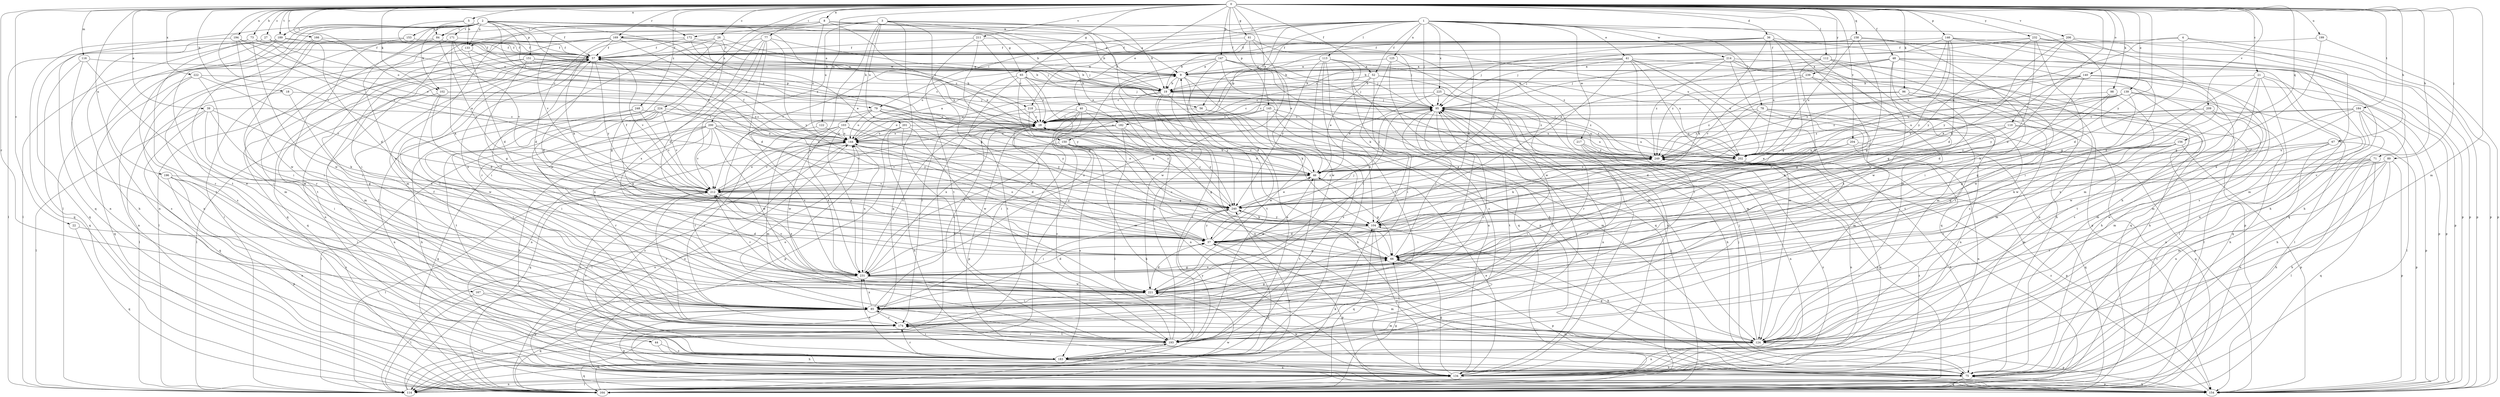 strict digraph  {
0;
1;
2;
3;
4;
5;
8;
9;
18;
19;
21;
22;
26;
27;
28;
36;
37;
39;
40;
41;
44;
46;
48;
52;
56;
57;
61;
65;
66;
67;
71;
73;
75;
77;
78;
79;
84;
85;
89;
95;
96;
98;
102;
103;
104;
110;
112;
113;
114;
116;
122;
124;
125;
133;
134;
139;
140;
144;
145;
146;
147;
150;
151;
153;
154;
156;
158;
164;
166;
167;
169;
171;
172;
174;
182;
183;
184;
189;
193;
194;
196;
199;
200;
201;
202;
204;
206;
209;
211;
212;
214;
217;
218;
221;
222;
224;
225;
231;
232;
239;
240;
248;
249;
0 -> 5  [label=a];
0 -> 8  [label=a];
0 -> 18  [label=b];
0 -> 21  [label=c];
0 -> 22  [label=c];
0 -> 26  [label=c];
0 -> 27  [label=c];
0 -> 36  [label=d];
0 -> 39  [label=e];
0 -> 40  [label=e];
0 -> 48  [label=f];
0 -> 52  [label=f];
0 -> 61  [label=g];
0 -> 65  [label=g];
0 -> 67  [label=h];
0 -> 71  [label=h];
0 -> 73  [label=h];
0 -> 77  [label=i];
0 -> 89  [label=j];
0 -> 96  [label=k];
0 -> 98  [label=k];
0 -> 102  [label=k];
0 -> 110  [label=l];
0 -> 112  [label=l];
0 -> 116  [label=m];
0 -> 122  [label=m];
0 -> 124  [label=m];
0 -> 139  [label=o];
0 -> 140  [label=o];
0 -> 144  [label=o];
0 -> 145  [label=p];
0 -> 146  [label=p];
0 -> 147  [label=p];
0 -> 156  [label=q];
0 -> 158  [label=q];
0 -> 166  [label=r];
0 -> 167  [label=r];
0 -> 169  [label=r];
0 -> 182  [label=s];
0 -> 184  [label=t];
0 -> 189  [label=t];
0 -> 194  [label=u];
0 -> 196  [label=u];
0 -> 199  [label=u];
0 -> 204  [label=v];
0 -> 206  [label=v];
0 -> 209  [label=v];
0 -> 211  [label=v];
0 -> 212  [label=v];
0 -> 222  [label=x];
0 -> 224  [label=x];
0 -> 232  [label=y];
0 -> 239  [label=y];
0 -> 240  [label=y];
0 -> 248  [label=z];
1 -> 37  [label=d];
1 -> 41  [label=e];
1 -> 52  [label=f];
1 -> 56  [label=f];
1 -> 75  [label=h];
1 -> 78  [label=i];
1 -> 79  [label=i];
1 -> 95  [label=j];
1 -> 113  [label=l];
1 -> 124  [label=m];
1 -> 125  [label=n];
1 -> 133  [label=n];
1 -> 150  [label=p];
1 -> 169  [label=r];
1 -> 214  [label=w];
1 -> 217  [label=w];
1 -> 218  [label=w];
1 -> 225  [label=x];
1 -> 240  [label=y];
2 -> 9  [label=a];
2 -> 19  [label=b];
2 -> 44  [label=e];
2 -> 46  [label=e];
2 -> 65  [label=g];
2 -> 79  [label=i];
2 -> 84  [label=i];
2 -> 102  [label=k];
2 -> 114  [label=l];
2 -> 133  [label=n];
2 -> 150  [label=p];
2 -> 151  [label=p];
2 -> 153  [label=p];
2 -> 164  [label=q];
2 -> 171  [label=r];
2 -> 172  [label=r];
2 -> 189  [label=t];
2 -> 193  [label=t];
2 -> 218  [label=w];
2 -> 221  [label=w];
2 -> 249  [label=z];
3 -> 19  [label=b];
3 -> 46  [label=e];
3 -> 56  [label=f];
3 -> 66  [label=g];
3 -> 103  [label=k];
3 -> 154  [label=p];
3 -> 172  [label=r];
3 -> 174  [label=r];
3 -> 200  [label=u];
3 -> 201  [label=u];
3 -> 231  [label=x];
4 -> 37  [label=d];
4 -> 57  [label=f];
4 -> 124  [label=m];
4 -> 154  [label=p];
4 -> 202  [label=u];
5 -> 57  [label=f];
5 -> 84  [label=i];
5 -> 133  [label=n];
5 -> 182  [label=s];
8 -> 9  [label=a];
8 -> 19  [label=b];
8 -> 46  [label=e];
8 -> 84  [label=i];
8 -> 85  [label=i];
8 -> 124  [label=m];
8 -> 144  [label=o];
8 -> 202  [label=u];
8 -> 212  [label=v];
9 -> 19  [label=b];
9 -> 95  [label=j];
9 -> 134  [label=n];
9 -> 183  [label=s];
9 -> 193  [label=t];
9 -> 231  [label=x];
18 -> 95  [label=j];
18 -> 114  [label=l];
18 -> 231  [label=x];
19 -> 95  [label=j];
19 -> 104  [label=k];
19 -> 134  [label=n];
19 -> 144  [label=o];
19 -> 193  [label=t];
19 -> 240  [label=y];
19 -> 249  [label=z];
21 -> 19  [label=b];
21 -> 75  [label=h];
21 -> 114  [label=l];
21 -> 154  [label=p];
21 -> 164  [label=q];
21 -> 183  [label=s];
21 -> 193  [label=t];
22 -> 37  [label=d];
22 -> 164  [label=q];
26 -> 37  [label=d];
26 -> 57  [label=f];
26 -> 66  [label=g];
26 -> 85  [label=i];
26 -> 95  [label=j];
27 -> 19  [label=b];
27 -> 28  [label=c];
27 -> 57  [label=f];
27 -> 134  [label=n];
27 -> 174  [label=r];
28 -> 144  [label=o];
28 -> 154  [label=p];
36 -> 28  [label=c];
36 -> 57  [label=f];
36 -> 66  [label=g];
36 -> 95  [label=j];
36 -> 104  [label=k];
36 -> 164  [label=q];
36 -> 202  [label=u];
36 -> 221  [label=w];
37 -> 66  [label=g];
37 -> 95  [label=j];
37 -> 144  [label=o];
37 -> 154  [label=p];
37 -> 240  [label=y];
39 -> 28  [label=c];
39 -> 66  [label=g];
39 -> 85  [label=i];
39 -> 104  [label=k];
39 -> 114  [label=l];
39 -> 164  [label=q];
40 -> 28  [label=c];
40 -> 75  [label=h];
40 -> 85  [label=i];
40 -> 114  [label=l];
40 -> 134  [label=n];
40 -> 144  [label=o];
40 -> 231  [label=x];
41 -> 9  [label=a];
41 -> 19  [label=b];
41 -> 37  [label=d];
41 -> 95  [label=j];
41 -> 124  [label=m];
41 -> 154  [label=p];
41 -> 164  [label=q];
41 -> 174  [label=r];
41 -> 202  [label=u];
44 -> 75  [label=h];
44 -> 183  [label=s];
46 -> 28  [label=c];
46 -> 66  [label=g];
46 -> 95  [label=j];
46 -> 144  [label=o];
46 -> 193  [label=t];
46 -> 212  [label=v];
48 -> 9  [label=a];
48 -> 19  [label=b];
48 -> 66  [label=g];
48 -> 134  [label=n];
48 -> 154  [label=p];
48 -> 193  [label=t];
48 -> 221  [label=w];
48 -> 249  [label=z];
52 -> 19  [label=b];
52 -> 28  [label=c];
52 -> 46  [label=e];
52 -> 85  [label=i];
52 -> 124  [label=m];
52 -> 134  [label=n];
56 -> 28  [label=c];
56 -> 104  [label=k];
56 -> 183  [label=s];
57 -> 9  [label=a];
57 -> 19  [label=b];
57 -> 37  [label=d];
57 -> 85  [label=i];
57 -> 134  [label=n];
57 -> 164  [label=q];
57 -> 183  [label=s];
57 -> 212  [label=v];
57 -> 231  [label=x];
57 -> 240  [label=y];
61 -> 46  [label=e];
61 -> 57  [label=f];
61 -> 212  [label=v];
61 -> 231  [label=x];
61 -> 249  [label=z];
65 -> 19  [label=b];
65 -> 28  [label=c];
65 -> 95  [label=j];
65 -> 114  [label=l];
65 -> 174  [label=r];
65 -> 193  [label=t];
65 -> 240  [label=y];
66 -> 28  [label=c];
66 -> 95  [label=j];
66 -> 154  [label=p];
66 -> 231  [label=x];
67 -> 134  [label=n];
67 -> 154  [label=p];
67 -> 202  [label=u];
67 -> 221  [label=w];
67 -> 249  [label=z];
71 -> 46  [label=e];
71 -> 75  [label=h];
71 -> 104  [label=k];
71 -> 114  [label=l];
71 -> 164  [label=q];
71 -> 193  [label=t];
73 -> 46  [label=e];
73 -> 57  [label=f];
73 -> 114  [label=l];
73 -> 164  [label=q];
73 -> 221  [label=w];
75 -> 95  [label=j];
75 -> 104  [label=k];
75 -> 154  [label=p];
75 -> 164  [label=q];
77 -> 37  [label=d];
77 -> 57  [label=f];
77 -> 212  [label=v];
77 -> 221  [label=w];
77 -> 231  [label=x];
77 -> 240  [label=y];
77 -> 249  [label=z];
78 -> 28  [label=c];
78 -> 37  [label=d];
78 -> 124  [label=m];
78 -> 134  [label=n];
78 -> 154  [label=p];
78 -> 249  [label=z];
79 -> 28  [label=c];
79 -> 124  [label=m];
79 -> 134  [label=n];
79 -> 144  [label=o];
79 -> 193  [label=t];
79 -> 240  [label=y];
79 -> 249  [label=z];
84 -> 57  [label=f];
84 -> 95  [label=j];
84 -> 134  [label=n];
84 -> 174  [label=r];
84 -> 212  [label=v];
85 -> 28  [label=c];
85 -> 66  [label=g];
85 -> 124  [label=m];
85 -> 154  [label=p];
85 -> 164  [label=q];
85 -> 174  [label=r];
85 -> 231  [label=x];
89 -> 46  [label=e];
89 -> 75  [label=h];
89 -> 124  [label=m];
89 -> 134  [label=n];
89 -> 154  [label=p];
89 -> 212  [label=v];
95 -> 28  [label=c];
95 -> 75  [label=h];
95 -> 85  [label=i];
95 -> 134  [label=n];
95 -> 174  [label=r];
95 -> 193  [label=t];
95 -> 249  [label=z];
96 -> 28  [label=c];
96 -> 95  [label=j];
96 -> 114  [label=l];
96 -> 124  [label=m];
96 -> 231  [label=x];
96 -> 249  [label=z];
98 -> 95  [label=j];
98 -> 104  [label=k];
98 -> 221  [label=w];
98 -> 240  [label=y];
102 -> 37  [label=d];
102 -> 95  [label=j];
102 -> 114  [label=l];
102 -> 144  [label=o];
102 -> 221  [label=w];
103 -> 37  [label=d];
103 -> 124  [label=m];
103 -> 144  [label=o];
103 -> 174  [label=r];
103 -> 221  [label=w];
103 -> 231  [label=x];
103 -> 240  [label=y];
104 -> 37  [label=d];
104 -> 134  [label=n];
104 -> 164  [label=q];
104 -> 212  [label=v];
104 -> 240  [label=y];
110 -> 104  [label=k];
110 -> 114  [label=l];
110 -> 144  [label=o];
110 -> 164  [label=q];
110 -> 240  [label=y];
112 -> 9  [label=a];
112 -> 37  [label=d];
112 -> 46  [label=e];
112 -> 124  [label=m];
112 -> 134  [label=n];
112 -> 164  [label=q];
113 -> 9  [label=a];
113 -> 85  [label=i];
113 -> 164  [label=q];
113 -> 174  [label=r];
113 -> 183  [label=s];
113 -> 202  [label=u];
113 -> 221  [label=w];
113 -> 240  [label=y];
114 -> 85  [label=i];
114 -> 104  [label=k];
114 -> 134  [label=n];
114 -> 144  [label=o];
114 -> 240  [label=y];
114 -> 249  [label=z];
116 -> 9  [label=a];
116 -> 85  [label=i];
116 -> 164  [label=q];
116 -> 183  [label=s];
122 -> 144  [label=o];
122 -> 231  [label=x];
124 -> 57  [label=f];
124 -> 66  [label=g];
124 -> 95  [label=j];
124 -> 134  [label=n];
124 -> 154  [label=p];
125 -> 9  [label=a];
125 -> 104  [label=k];
125 -> 164  [label=q];
125 -> 221  [label=w];
133 -> 28  [label=c];
133 -> 37  [label=d];
133 -> 124  [label=m];
134 -> 46  [label=e];
134 -> 66  [label=g];
134 -> 95  [label=j];
134 -> 114  [label=l];
134 -> 144  [label=o];
134 -> 221  [label=w];
134 -> 249  [label=z];
139 -> 46  [label=e];
139 -> 66  [label=g];
139 -> 95  [label=j];
139 -> 114  [label=l];
139 -> 124  [label=m];
139 -> 202  [label=u];
139 -> 249  [label=z];
140 -> 19  [label=b];
140 -> 37  [label=d];
140 -> 124  [label=m];
140 -> 154  [label=p];
140 -> 193  [label=t];
140 -> 202  [label=u];
140 -> 221  [label=w];
140 -> 240  [label=y];
140 -> 249  [label=z];
144 -> 9  [label=a];
144 -> 37  [label=d];
144 -> 57  [label=f];
144 -> 114  [label=l];
144 -> 164  [label=q];
144 -> 183  [label=s];
144 -> 202  [label=u];
144 -> 212  [label=v];
144 -> 231  [label=x];
144 -> 249  [label=z];
145 -> 28  [label=c];
145 -> 124  [label=m];
145 -> 144  [label=o];
145 -> 202  [label=u];
145 -> 221  [label=w];
146 -> 37  [label=d];
146 -> 57  [label=f];
146 -> 75  [label=h];
146 -> 95  [label=j];
146 -> 154  [label=p];
146 -> 183  [label=s];
146 -> 202  [label=u];
146 -> 240  [label=y];
146 -> 249  [label=z];
147 -> 9  [label=a];
147 -> 37  [label=d];
147 -> 75  [label=h];
147 -> 95  [label=j];
147 -> 124  [label=m];
147 -> 144  [label=o];
147 -> 154  [label=p];
147 -> 221  [label=w];
150 -> 46  [label=e];
150 -> 66  [label=g];
150 -> 75  [label=h];
150 -> 183  [label=s];
150 -> 212  [label=v];
150 -> 249  [label=z];
151 -> 9  [label=a];
151 -> 19  [label=b];
151 -> 28  [label=c];
151 -> 66  [label=g];
151 -> 114  [label=l];
151 -> 124  [label=m];
153 -> 57  [label=f];
153 -> 85  [label=i];
153 -> 183  [label=s];
154 -> 75  [label=h];
154 -> 249  [label=z];
156 -> 66  [label=g];
156 -> 85  [label=i];
156 -> 124  [label=m];
156 -> 154  [label=p];
156 -> 174  [label=r];
156 -> 249  [label=z];
158 -> 19  [label=b];
158 -> 57  [label=f];
158 -> 66  [label=g];
158 -> 85  [label=i];
158 -> 124  [label=m];
158 -> 202  [label=u];
164 -> 37  [label=d];
164 -> 66  [label=g];
164 -> 95  [label=j];
164 -> 144  [label=o];
164 -> 193  [label=t];
164 -> 221  [label=w];
166 -> 28  [label=c];
166 -> 57  [label=f];
166 -> 75  [label=h];
166 -> 85  [label=i];
167 -> 85  [label=i];
167 -> 114  [label=l];
167 -> 174  [label=r];
169 -> 28  [label=c];
169 -> 37  [label=d];
169 -> 57  [label=f];
169 -> 114  [label=l];
169 -> 144  [label=o];
169 -> 164  [label=q];
169 -> 193  [label=t];
169 -> 202  [label=u];
171 -> 57  [label=f];
171 -> 85  [label=i];
171 -> 104  [label=k];
171 -> 212  [label=v];
171 -> 249  [label=z];
172 -> 9  [label=a];
172 -> 46  [label=e];
172 -> 57  [label=f];
172 -> 104  [label=k];
174 -> 57  [label=f];
174 -> 124  [label=m];
174 -> 193  [label=t];
174 -> 212  [label=v];
182 -> 66  [label=g];
182 -> 114  [label=l];
182 -> 144  [label=o];
182 -> 231  [label=x];
182 -> 240  [label=y];
183 -> 9  [label=a];
183 -> 75  [label=h];
183 -> 85  [label=i];
183 -> 95  [label=j];
183 -> 134  [label=n];
183 -> 164  [label=q];
183 -> 174  [label=r];
183 -> 231  [label=x];
184 -> 28  [label=c];
184 -> 75  [label=h];
184 -> 114  [label=l];
184 -> 134  [label=n];
184 -> 154  [label=p];
184 -> 221  [label=w];
184 -> 231  [label=x];
184 -> 249  [label=z];
189 -> 37  [label=d];
189 -> 57  [label=f];
189 -> 114  [label=l];
189 -> 134  [label=n];
189 -> 193  [label=t];
193 -> 9  [label=a];
193 -> 28  [label=c];
193 -> 95  [label=j];
193 -> 144  [label=o];
193 -> 174  [label=r];
193 -> 183  [label=s];
193 -> 240  [label=y];
194 -> 57  [label=f];
194 -> 144  [label=o];
194 -> 164  [label=q];
194 -> 221  [label=w];
194 -> 249  [label=z];
196 -> 85  [label=i];
196 -> 134  [label=n];
196 -> 154  [label=p];
196 -> 183  [label=s];
196 -> 212  [label=v];
199 -> 57  [label=f];
199 -> 66  [label=g];
199 -> 154  [label=p];
200 -> 75  [label=h];
200 -> 114  [label=l];
200 -> 144  [label=o];
200 -> 164  [label=q];
200 -> 174  [label=r];
200 -> 202  [label=u];
200 -> 212  [label=v];
200 -> 221  [label=w];
200 -> 231  [label=x];
200 -> 240  [label=y];
201 -> 75  [label=h];
201 -> 144  [label=o];
201 -> 154  [label=p];
201 -> 193  [label=t];
201 -> 202  [label=u];
201 -> 221  [label=w];
202 -> 75  [label=h];
202 -> 85  [label=i];
202 -> 104  [label=k];
202 -> 134  [label=n];
202 -> 154  [label=p];
204 -> 46  [label=e];
204 -> 134  [label=n];
204 -> 164  [label=q];
204 -> 202  [label=u];
204 -> 212  [label=v];
206 -> 57  [label=f];
206 -> 85  [label=i];
206 -> 104  [label=k];
206 -> 154  [label=p];
206 -> 240  [label=y];
209 -> 28  [label=c];
209 -> 66  [label=g];
209 -> 75  [label=h];
209 -> 124  [label=m];
209 -> 249  [label=z];
211 -> 28  [label=c];
211 -> 57  [label=f];
211 -> 66  [label=g];
211 -> 95  [label=j];
211 -> 193  [label=t];
212 -> 28  [label=c];
212 -> 57  [label=f];
212 -> 114  [label=l];
212 -> 144  [label=o];
212 -> 183  [label=s];
212 -> 231  [label=x];
212 -> 240  [label=y];
212 -> 249  [label=z];
214 -> 9  [label=a];
214 -> 75  [label=h];
214 -> 95  [label=j];
214 -> 154  [label=p];
214 -> 183  [label=s];
214 -> 193  [label=t];
214 -> 249  [label=z];
217 -> 134  [label=n];
217 -> 164  [label=q];
217 -> 174  [label=r];
217 -> 249  [label=z];
218 -> 28  [label=c];
218 -> 114  [label=l];
218 -> 202  [label=u];
218 -> 240  [label=y];
221 -> 37  [label=d];
221 -> 46  [label=e];
221 -> 85  [label=i];
221 -> 212  [label=v];
222 -> 19  [label=b];
222 -> 134  [label=n];
222 -> 164  [label=q];
222 -> 212  [label=v];
222 -> 221  [label=w];
224 -> 28  [label=c];
224 -> 46  [label=e];
224 -> 66  [label=g];
224 -> 75  [label=h];
224 -> 134  [label=n];
224 -> 174  [label=r];
224 -> 193  [label=t];
224 -> 212  [label=v];
225 -> 28  [label=c];
225 -> 46  [label=e];
225 -> 95  [label=j];
225 -> 174  [label=r];
225 -> 249  [label=z];
231 -> 28  [label=c];
231 -> 37  [label=d];
231 -> 57  [label=f];
231 -> 66  [label=g];
231 -> 124  [label=m];
231 -> 154  [label=p];
231 -> 212  [label=v];
231 -> 221  [label=w];
232 -> 28  [label=c];
232 -> 37  [label=d];
232 -> 57  [label=f];
232 -> 66  [label=g];
232 -> 75  [label=h];
232 -> 154  [label=p];
232 -> 240  [label=y];
239 -> 19  [label=b];
239 -> 66  [label=g];
239 -> 75  [label=h];
239 -> 212  [label=v];
240 -> 28  [label=c];
240 -> 46  [label=e];
240 -> 85  [label=i];
240 -> 104  [label=k];
248 -> 28  [label=c];
248 -> 85  [label=i];
248 -> 212  [label=v];
248 -> 231  [label=x];
249 -> 46  [label=e];
249 -> 134  [label=n];
}
